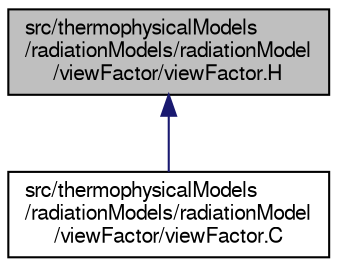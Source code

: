 digraph "src/thermophysicalModels/radiationModels/radiationModel/viewFactor/viewFactor.H"
{
  bgcolor="transparent";
  edge [fontname="FreeSans",fontsize="10",labelfontname="FreeSans",labelfontsize="10"];
  node [fontname="FreeSans",fontsize="10",shape=record];
  Node322 [label="src/thermophysicalModels\l/radiationModels/radiationModel\l/viewFactor/viewFactor.H",height=0.2,width=0.4,color="black", fillcolor="grey75", style="filled", fontcolor="black"];
  Node322 -> Node323 [dir="back",color="midnightblue",fontsize="10",style="solid",fontname="FreeSans"];
  Node323 [label="src/thermophysicalModels\l/radiationModels/radiationModel\l/viewFactor/viewFactor.C",height=0.2,width=0.4,color="black",URL="$a16010.html"];
}
